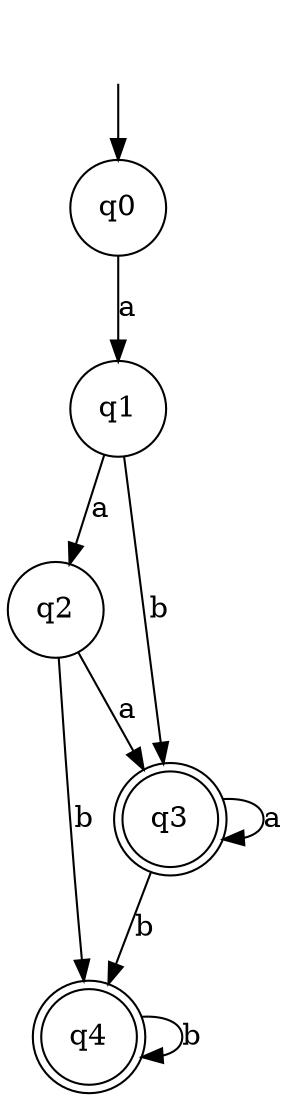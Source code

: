 digraph Automaton {

q1 [shape = circle];

q2 [shape = circle];

q3 [shape = doublecircle];

q4 [shape = doublecircle];

_nil [style = invis];

q0 [shape = circle];

q3 -> q4 [label = "b"];

_nil -> q0;

q3 -> q3 [label = "a"];

q1 -> q2 [label = "a"];

q1 -> q3 [label = "b"];

q2 -> q3 [label = "a"];

q2 -> q4 [label = "b"];

q0 -> q1 [label = "a"];

q4 -> q4 [label = "b"];

}
